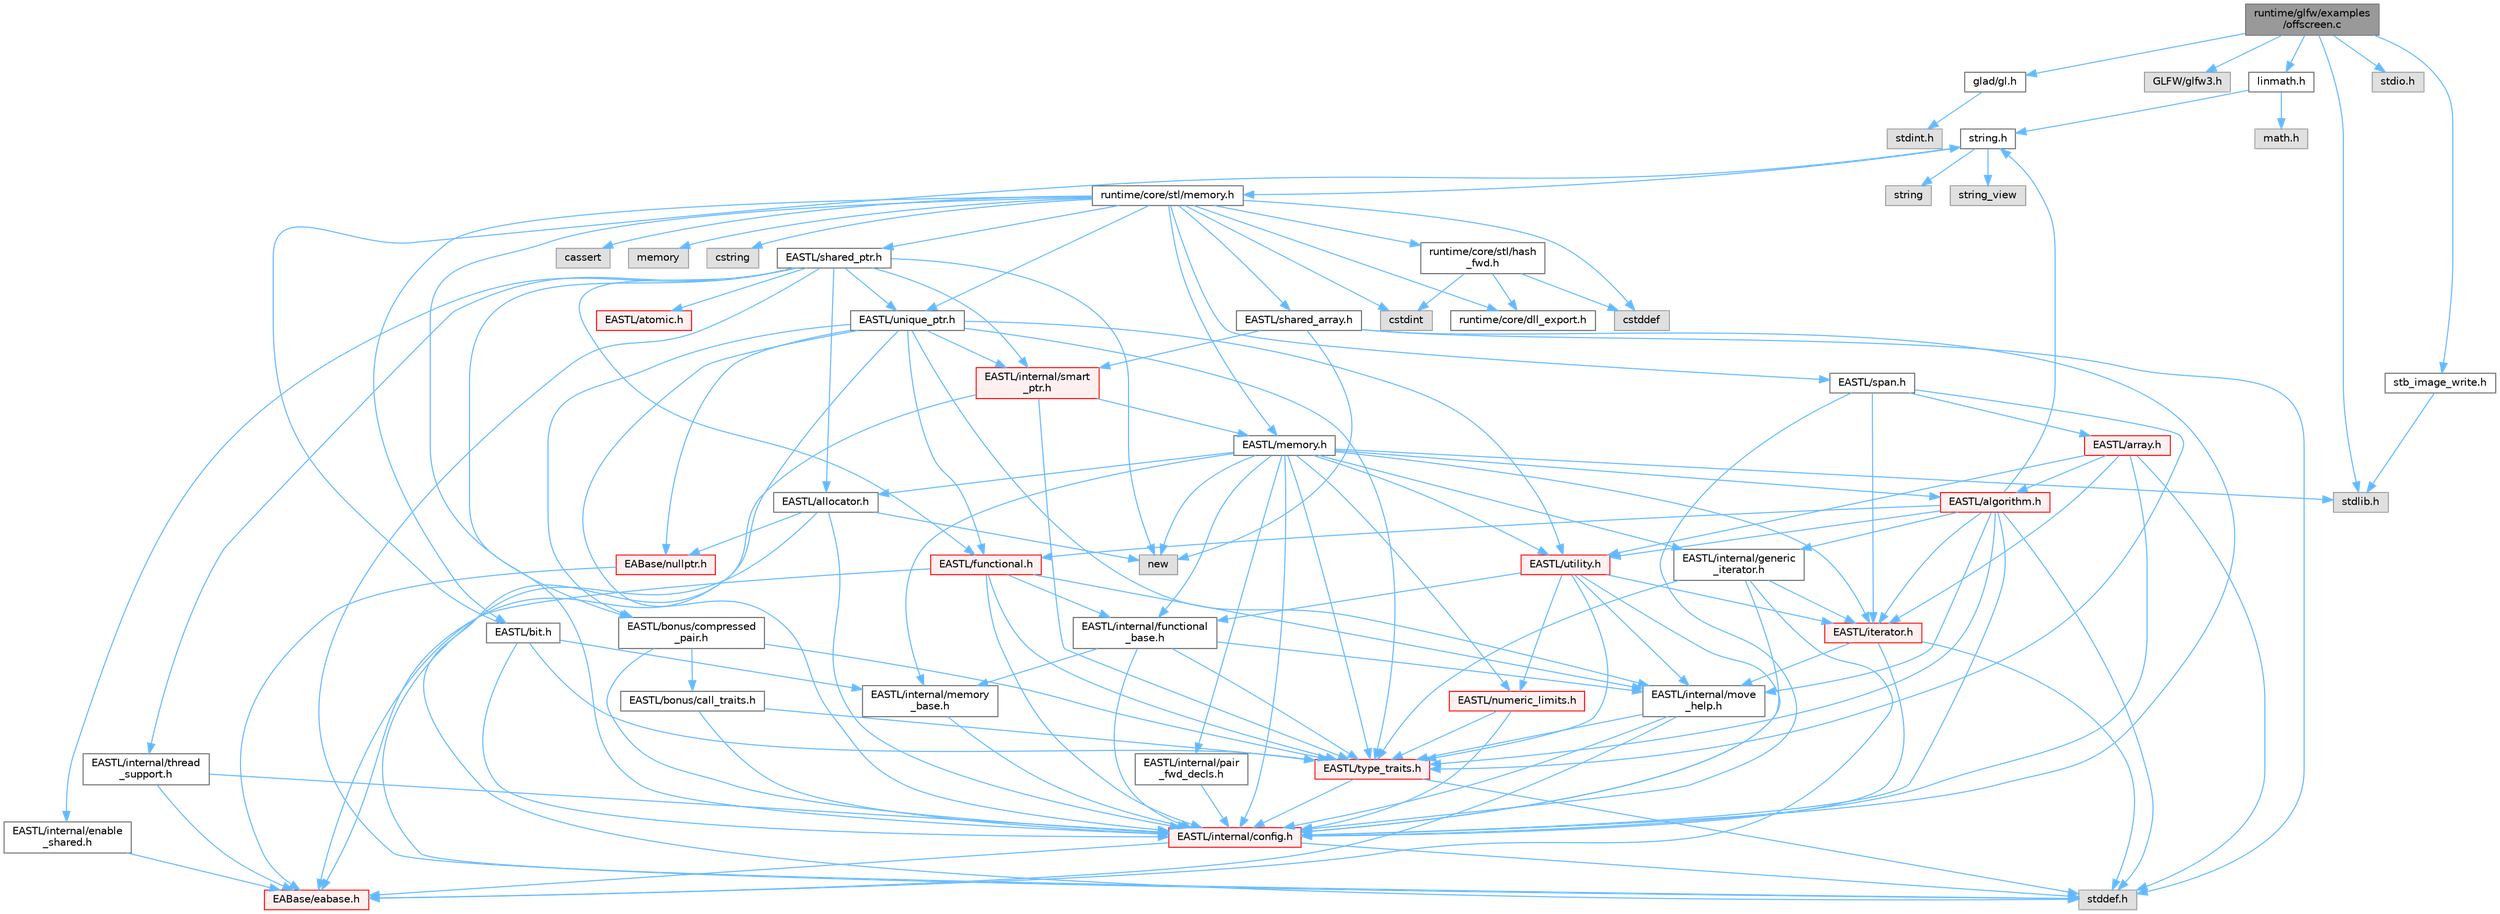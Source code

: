 digraph "runtime/glfw/examples/offscreen.c"
{
 // LATEX_PDF_SIZE
  bgcolor="transparent";
  edge [fontname=Helvetica,fontsize=10,labelfontname=Helvetica,labelfontsize=10];
  node [fontname=Helvetica,fontsize=10,shape=box,height=0.2,width=0.4];
  Node1 [id="Node000001",label="runtime/glfw/examples\l/offscreen.c",height=0.2,width=0.4,color="gray40", fillcolor="grey60", style="filled", fontcolor="black",tooltip=" "];
  Node1 -> Node2 [id="edge1_Node000001_Node000002",color="steelblue1",style="solid",tooltip=" "];
  Node2 [id="Node000002",label="glad/gl.h",height=0.2,width=0.4,color="grey40", fillcolor="white", style="filled",URL="$gl_8h.html",tooltip=" "];
  Node2 -> Node3 [id="edge2_Node000002_Node000003",color="steelblue1",style="solid",tooltip=" "];
  Node3 [id="Node000003",label="stdint.h",height=0.2,width=0.4,color="grey60", fillcolor="#E0E0E0", style="filled",tooltip=" "];
  Node1 -> Node4 [id="edge3_Node000001_Node000004",color="steelblue1",style="solid",tooltip=" "];
  Node4 [id="Node000004",label="GLFW/glfw3.h",height=0.2,width=0.4,color="grey60", fillcolor="#E0E0E0", style="filled",tooltip=" "];
  Node1 -> Node5 [id="edge4_Node000001_Node000005",color="steelblue1",style="solid",tooltip=" "];
  Node5 [id="Node000005",label="linmath.h",height=0.2,width=0.4,color="grey40", fillcolor="white", style="filled",URL="$linmath_8h.html",tooltip=" "];
  Node5 -> Node6 [id="edge5_Node000005_Node000006",color="steelblue1",style="solid",tooltip=" "];
  Node6 [id="Node000006",label="string.h",height=0.2,width=0.4,color="grey40", fillcolor="white", style="filled",URL="$string_8h.html",tooltip=" "];
  Node6 -> Node7 [id="edge6_Node000006_Node000007",color="steelblue1",style="solid",tooltip=" "];
  Node7 [id="Node000007",label="string",height=0.2,width=0.4,color="grey60", fillcolor="#E0E0E0", style="filled",tooltip=" "];
  Node6 -> Node8 [id="edge7_Node000006_Node000008",color="steelblue1",style="solid",tooltip=" "];
  Node8 [id="Node000008",label="string_view",height=0.2,width=0.4,color="grey60", fillcolor="#E0E0E0", style="filled",tooltip=" "];
  Node6 -> Node9 [id="edge8_Node000006_Node000009",color="steelblue1",style="solid",tooltip=" "];
  Node9 [id="Node000009",label="runtime/core/stl/memory.h",height=0.2,width=0.4,color="grey40", fillcolor="white", style="filled",URL="$core_2stl_2memory_8h.html",tooltip=" "];
  Node9 -> Node10 [id="edge9_Node000009_Node000010",color="steelblue1",style="solid",tooltip=" "];
  Node10 [id="Node000010",label="cstddef",height=0.2,width=0.4,color="grey60", fillcolor="#E0E0E0", style="filled",tooltip=" "];
  Node9 -> Node11 [id="edge10_Node000009_Node000011",color="steelblue1",style="solid",tooltip=" "];
  Node11 [id="Node000011",label="cstdint",height=0.2,width=0.4,color="grey60", fillcolor="#E0E0E0", style="filled",tooltip=" "];
  Node9 -> Node12 [id="edge11_Node000009_Node000012",color="steelblue1",style="solid",tooltip=" "];
  Node12 [id="Node000012",label="cassert",height=0.2,width=0.4,color="grey60", fillcolor="#E0E0E0", style="filled",tooltip=" "];
  Node9 -> Node13 [id="edge12_Node000009_Node000013",color="steelblue1",style="solid",tooltip=" "];
  Node13 [id="Node000013",label="memory",height=0.2,width=0.4,color="grey60", fillcolor="#E0E0E0", style="filled",tooltip=" "];
  Node9 -> Node14 [id="edge13_Node000009_Node000014",color="steelblue1",style="solid",tooltip=" "];
  Node14 [id="Node000014",label="cstring",height=0.2,width=0.4,color="grey60", fillcolor="#E0E0E0", style="filled",tooltip=" "];
  Node9 -> Node15 [id="edge14_Node000009_Node000015",color="steelblue1",style="solid",tooltip=" "];
  Node15 [id="Node000015",label="EASTL/bit.h",height=0.2,width=0.4,color="grey40", fillcolor="white", style="filled",URL="$bit_8h.html",tooltip=" "];
  Node15 -> Node16 [id="edge15_Node000015_Node000016",color="steelblue1",style="solid",tooltip=" "];
  Node16 [id="Node000016",label="EASTL/internal/config.h",height=0.2,width=0.4,color="red", fillcolor="#FFF0F0", style="filled",URL="$config_8h.html",tooltip=" "];
  Node16 -> Node17 [id="edge16_Node000016_Node000017",color="steelblue1",style="solid",tooltip=" "];
  Node17 [id="Node000017",label="EABase/eabase.h",height=0.2,width=0.4,color="red", fillcolor="#FFF0F0", style="filled",URL="$eabase_8h.html",tooltip=" "];
  Node16 -> Node24 [id="edge17_Node000016_Node000024",color="steelblue1",style="solid",tooltip=" "];
  Node24 [id="Node000024",label="stddef.h",height=0.2,width=0.4,color="grey60", fillcolor="#E0E0E0", style="filled",tooltip=" "];
  Node15 -> Node25 [id="edge18_Node000015_Node000025",color="steelblue1",style="solid",tooltip=" "];
  Node25 [id="Node000025",label="EASTL/internal/memory\l_base.h",height=0.2,width=0.4,color="grey40", fillcolor="white", style="filled",URL="$memory__base_8h.html",tooltip=" "];
  Node25 -> Node16 [id="edge19_Node000025_Node000016",color="steelblue1",style="solid",tooltip=" "];
  Node15 -> Node26 [id="edge20_Node000015_Node000026",color="steelblue1",style="solid",tooltip=" "];
  Node26 [id="Node000026",label="EASTL/type_traits.h",height=0.2,width=0.4,color="red", fillcolor="#FFF0F0", style="filled",URL="$_e_a_s_t_l_2include_2_e_a_s_t_l_2type__traits_8h.html",tooltip=" "];
  Node26 -> Node16 [id="edge21_Node000026_Node000016",color="steelblue1",style="solid",tooltip=" "];
  Node26 -> Node24 [id="edge22_Node000026_Node000024",color="steelblue1",style="solid",tooltip=" "];
  Node15 -> Node6 [id="edge23_Node000015_Node000006",color="steelblue1",style="solid",tooltip=" "];
  Node9 -> Node36 [id="edge24_Node000009_Node000036",color="steelblue1",style="solid",tooltip=" "];
  Node36 [id="Node000036",label="EASTL/memory.h",height=0.2,width=0.4,color="grey40", fillcolor="white", style="filled",URL="$_e_a_s_t_l_2include_2_e_a_s_t_l_2memory_8h.html",tooltip=" "];
  Node36 -> Node16 [id="edge25_Node000036_Node000016",color="steelblue1",style="solid",tooltip=" "];
  Node36 -> Node25 [id="edge26_Node000036_Node000025",color="steelblue1",style="solid",tooltip=" "];
  Node36 -> Node37 [id="edge27_Node000036_Node000037",color="steelblue1",style="solid",tooltip=" "];
  Node37 [id="Node000037",label="EASTL/internal/generic\l_iterator.h",height=0.2,width=0.4,color="grey40", fillcolor="white", style="filled",URL="$generic__iterator_8h.html",tooltip=" "];
  Node37 -> Node17 [id="edge28_Node000037_Node000017",color="steelblue1",style="solid",tooltip=" "];
  Node37 -> Node16 [id="edge29_Node000037_Node000016",color="steelblue1",style="solid",tooltip=" "];
  Node37 -> Node38 [id="edge30_Node000037_Node000038",color="steelblue1",style="solid",tooltip=" "];
  Node38 [id="Node000038",label="EASTL/iterator.h",height=0.2,width=0.4,color="red", fillcolor="#FFF0F0", style="filled",URL="$_e_a_s_t_l_2include_2_e_a_s_t_l_2iterator_8h.html",tooltip=" "];
  Node38 -> Node16 [id="edge31_Node000038_Node000016",color="steelblue1",style="solid",tooltip=" "];
  Node38 -> Node39 [id="edge32_Node000038_Node000039",color="steelblue1",style="solid",tooltip=" "];
  Node39 [id="Node000039",label="EASTL/internal/move\l_help.h",height=0.2,width=0.4,color="grey40", fillcolor="white", style="filled",URL="$move__help_8h.html",tooltip=" "];
  Node39 -> Node17 [id="edge33_Node000039_Node000017",color="steelblue1",style="solid",tooltip=" "];
  Node39 -> Node16 [id="edge34_Node000039_Node000016",color="steelblue1",style="solid",tooltip=" "];
  Node39 -> Node26 [id="edge35_Node000039_Node000026",color="steelblue1",style="solid",tooltip=" "];
  Node38 -> Node24 [id="edge36_Node000038_Node000024",color="steelblue1",style="solid",tooltip=" "];
  Node37 -> Node26 [id="edge37_Node000037_Node000026",color="steelblue1",style="solid",tooltip=" "];
  Node36 -> Node41 [id="edge38_Node000036_Node000041",color="steelblue1",style="solid",tooltip=" "];
  Node41 [id="Node000041",label="EASTL/internal/pair\l_fwd_decls.h",height=0.2,width=0.4,color="grey40", fillcolor="white", style="filled",URL="$pair__fwd__decls_8h.html",tooltip=" "];
  Node41 -> Node16 [id="edge39_Node000041_Node000016",color="steelblue1",style="solid",tooltip=" "];
  Node36 -> Node42 [id="edge40_Node000036_Node000042",color="steelblue1",style="solid",tooltip=" "];
  Node42 [id="Node000042",label="EASTL/internal/functional\l_base.h",height=0.2,width=0.4,color="grey40", fillcolor="white", style="filled",URL="$functional__base_8h.html",tooltip=" "];
  Node42 -> Node16 [id="edge41_Node000042_Node000016",color="steelblue1",style="solid",tooltip=" "];
  Node42 -> Node25 [id="edge42_Node000042_Node000025",color="steelblue1",style="solid",tooltip=" "];
  Node42 -> Node39 [id="edge43_Node000042_Node000039",color="steelblue1",style="solid",tooltip=" "];
  Node42 -> Node26 [id="edge44_Node000042_Node000026",color="steelblue1",style="solid",tooltip=" "];
  Node36 -> Node43 [id="edge45_Node000036_Node000043",color="steelblue1",style="solid",tooltip=" "];
  Node43 [id="Node000043",label="EASTL/algorithm.h",height=0.2,width=0.4,color="red", fillcolor="#FFF0F0", style="filled",URL="$_e_a_s_t_l_2include_2_e_a_s_t_l_2algorithm_8h.html",tooltip=" "];
  Node43 -> Node16 [id="edge46_Node000043_Node000016",color="steelblue1",style="solid",tooltip=" "];
  Node43 -> Node26 [id="edge47_Node000043_Node000026",color="steelblue1",style="solid",tooltip=" "];
  Node43 -> Node39 [id="edge48_Node000043_Node000039",color="steelblue1",style="solid",tooltip=" "];
  Node43 -> Node38 [id="edge49_Node000043_Node000038",color="steelblue1",style="solid",tooltip=" "];
  Node43 -> Node46 [id="edge50_Node000043_Node000046",color="steelblue1",style="solid",tooltip=" "];
  Node46 [id="Node000046",label="EASTL/functional.h",height=0.2,width=0.4,color="red", fillcolor="#FFF0F0", style="filled",URL="$_e_a_s_t_l_2include_2_e_a_s_t_l_2functional_8h.html",tooltip=" "];
  Node46 -> Node17 [id="edge51_Node000046_Node000017",color="steelblue1",style="solid",tooltip=" "];
  Node46 -> Node16 [id="edge52_Node000046_Node000016",color="steelblue1",style="solid",tooltip=" "];
  Node46 -> Node39 [id="edge53_Node000046_Node000039",color="steelblue1",style="solid",tooltip=" "];
  Node46 -> Node26 [id="edge54_Node000046_Node000026",color="steelblue1",style="solid",tooltip=" "];
  Node46 -> Node42 [id="edge55_Node000046_Node000042",color="steelblue1",style="solid",tooltip=" "];
  Node43 -> Node53 [id="edge56_Node000043_Node000053",color="steelblue1",style="solid",tooltip=" "];
  Node53 [id="Node000053",label="EASTL/utility.h",height=0.2,width=0.4,color="red", fillcolor="#FFF0F0", style="filled",URL="$_e_a_s_t_l_2include_2_e_a_s_t_l_2utility_8h.html",tooltip=" "];
  Node53 -> Node16 [id="edge57_Node000053_Node000016",color="steelblue1",style="solid",tooltip=" "];
  Node53 -> Node26 [id="edge58_Node000053_Node000026",color="steelblue1",style="solid",tooltip=" "];
  Node53 -> Node38 [id="edge59_Node000053_Node000038",color="steelblue1",style="solid",tooltip=" "];
  Node53 -> Node54 [id="edge60_Node000053_Node000054",color="steelblue1",style="solid",tooltip=" "];
  Node54 [id="Node000054",label="EASTL/numeric_limits.h",height=0.2,width=0.4,color="red", fillcolor="#FFF0F0", style="filled",URL="$numeric__limits_8h.html",tooltip=" "];
  Node54 -> Node16 [id="edge61_Node000054_Node000016",color="steelblue1",style="solid",tooltip=" "];
  Node54 -> Node26 [id="edge62_Node000054_Node000026",color="steelblue1",style="solid",tooltip=" "];
  Node53 -> Node42 [id="edge63_Node000053_Node000042",color="steelblue1",style="solid",tooltip=" "];
  Node53 -> Node39 [id="edge64_Node000053_Node000039",color="steelblue1",style="solid",tooltip=" "];
  Node43 -> Node37 [id="edge65_Node000043_Node000037",color="steelblue1",style="solid",tooltip=" "];
  Node43 -> Node24 [id="edge66_Node000043_Node000024",color="steelblue1",style="solid",tooltip=" "];
  Node43 -> Node6 [id="edge67_Node000043_Node000006",color="steelblue1",style="solid",tooltip=" "];
  Node36 -> Node26 [id="edge68_Node000036_Node000026",color="steelblue1",style="solid",tooltip=" "];
  Node36 -> Node50 [id="edge69_Node000036_Node000050",color="steelblue1",style="solid",tooltip=" "];
  Node50 [id="Node000050",label="EASTL/allocator.h",height=0.2,width=0.4,color="grey40", fillcolor="white", style="filled",URL="$allocator_8h.html",tooltip=" "];
  Node50 -> Node16 [id="edge70_Node000050_Node000016",color="steelblue1",style="solid",tooltip=" "];
  Node50 -> Node28 [id="edge71_Node000050_Node000028",color="steelblue1",style="solid",tooltip=" "];
  Node28 [id="Node000028",label="EABase/nullptr.h",height=0.2,width=0.4,color="red", fillcolor="#FFF0F0", style="filled",URL="$nullptr_8h.html",tooltip=" "];
  Node28 -> Node17 [id="edge72_Node000028_Node000017",color="steelblue1",style="solid",tooltip=" "];
  Node50 -> Node24 [id="edge73_Node000050_Node000024",color="steelblue1",style="solid",tooltip=" "];
  Node50 -> Node51 [id="edge74_Node000050_Node000051",color="steelblue1",style="solid",tooltip=" "];
  Node51 [id="Node000051",label="new",height=0.2,width=0.4,color="grey60", fillcolor="#E0E0E0", style="filled",tooltip=" "];
  Node36 -> Node38 [id="edge75_Node000036_Node000038",color="steelblue1",style="solid",tooltip=" "];
  Node36 -> Node53 [id="edge76_Node000036_Node000053",color="steelblue1",style="solid",tooltip=" "];
  Node36 -> Node54 [id="edge77_Node000036_Node000054",color="steelblue1",style="solid",tooltip=" "];
  Node36 -> Node63 [id="edge78_Node000036_Node000063",color="steelblue1",style="solid",tooltip=" "];
  Node63 [id="Node000063",label="stdlib.h",height=0.2,width=0.4,color="grey60", fillcolor="#E0E0E0", style="filled",tooltip=" "];
  Node36 -> Node51 [id="edge79_Node000036_Node000051",color="steelblue1",style="solid",tooltip=" "];
  Node9 -> Node64 [id="edge80_Node000009_Node000064",color="steelblue1",style="solid",tooltip=" "];
  Node64 [id="Node000064",label="EASTL/shared_array.h",height=0.2,width=0.4,color="grey40", fillcolor="white", style="filled",URL="$shared__array_8h.html",tooltip=" "];
  Node64 -> Node16 [id="edge81_Node000064_Node000016",color="steelblue1",style="solid",tooltip=" "];
  Node64 -> Node65 [id="edge82_Node000064_Node000065",color="steelblue1",style="solid",tooltip=" "];
  Node65 [id="Node000065",label="EASTL/internal/smart\l_ptr.h",height=0.2,width=0.4,color="red", fillcolor="#FFF0F0", style="filled",URL="$smart__ptr_8h.html",tooltip=" "];
  Node65 -> Node17 [id="edge83_Node000065_Node000017",color="steelblue1",style="solid",tooltip=" "];
  Node65 -> Node36 [id="edge84_Node000065_Node000036",color="steelblue1",style="solid",tooltip=" "];
  Node65 -> Node26 [id="edge85_Node000065_Node000026",color="steelblue1",style="solid",tooltip=" "];
  Node64 -> Node51 [id="edge86_Node000064_Node000051",color="steelblue1",style="solid",tooltip=" "];
  Node64 -> Node24 [id="edge87_Node000064_Node000024",color="steelblue1",style="solid",tooltip=" "];
  Node9 -> Node67 [id="edge88_Node000009_Node000067",color="steelblue1",style="solid",tooltip=" "];
  Node67 [id="Node000067",label="EASTL/unique_ptr.h",height=0.2,width=0.4,color="grey40", fillcolor="white", style="filled",URL="$unique__ptr_8h.html",tooltip=" "];
  Node67 -> Node28 [id="edge89_Node000067_Node000028",color="steelblue1",style="solid",tooltip=" "];
  Node67 -> Node68 [id="edge90_Node000067_Node000068",color="steelblue1",style="solid",tooltip=" "];
  Node68 [id="Node000068",label="EASTL/bonus/compressed\l_pair.h",height=0.2,width=0.4,color="grey40", fillcolor="white", style="filled",URL="$compressed__pair_8h.html",tooltip=" "];
  Node68 -> Node16 [id="edge91_Node000068_Node000016",color="steelblue1",style="solid",tooltip=" "];
  Node68 -> Node26 [id="edge92_Node000068_Node000026",color="steelblue1",style="solid",tooltip=" "];
  Node68 -> Node69 [id="edge93_Node000068_Node000069",color="steelblue1",style="solid",tooltip=" "];
  Node69 [id="Node000069",label="EASTL/bonus/call_traits.h",height=0.2,width=0.4,color="grey40", fillcolor="white", style="filled",URL="$call__traits_8h.html",tooltip=" "];
  Node69 -> Node16 [id="edge94_Node000069_Node000016",color="steelblue1",style="solid",tooltip=" "];
  Node69 -> Node26 [id="edge95_Node000069_Node000026",color="steelblue1",style="solid",tooltip=" "];
  Node67 -> Node46 [id="edge96_Node000067_Node000046",color="steelblue1",style="solid",tooltip=" "];
  Node67 -> Node16 [id="edge97_Node000067_Node000016",color="steelblue1",style="solid",tooltip=" "];
  Node67 -> Node39 [id="edge98_Node000067_Node000039",color="steelblue1",style="solid",tooltip=" "];
  Node67 -> Node65 [id="edge99_Node000067_Node000065",color="steelblue1",style="solid",tooltip=" "];
  Node67 -> Node26 [id="edge100_Node000067_Node000026",color="steelblue1",style="solid",tooltip=" "];
  Node67 -> Node53 [id="edge101_Node000067_Node000053",color="steelblue1",style="solid",tooltip=" "];
  Node67 -> Node24 [id="edge102_Node000067_Node000024",color="steelblue1",style="solid",tooltip=" "];
  Node9 -> Node70 [id="edge103_Node000009_Node000070",color="steelblue1",style="solid",tooltip=" "];
  Node70 [id="Node000070",label="EASTL/shared_ptr.h",height=0.2,width=0.4,color="grey40", fillcolor="white", style="filled",URL="$shared__ptr_8h.html",tooltip=" "];
  Node70 -> Node16 [id="edge104_Node000070_Node000016",color="steelblue1",style="solid",tooltip=" "];
  Node70 -> Node65 [id="edge105_Node000070_Node000065",color="steelblue1",style="solid",tooltip=" "];
  Node70 -> Node71 [id="edge106_Node000070_Node000071",color="steelblue1",style="solid",tooltip=" "];
  Node71 [id="Node000071",label="EASTL/internal/thread\l_support.h",height=0.2,width=0.4,color="grey40", fillcolor="white", style="filled",URL="$thread__support_8h.html",tooltip=" "];
  Node71 -> Node17 [id="edge107_Node000071_Node000017",color="steelblue1",style="solid",tooltip=" "];
  Node71 -> Node16 [id="edge108_Node000071_Node000016",color="steelblue1",style="solid",tooltip=" "];
  Node70 -> Node67 [id="edge109_Node000070_Node000067",color="steelblue1",style="solid",tooltip=" "];
  Node70 -> Node46 [id="edge110_Node000070_Node000046",color="steelblue1",style="solid",tooltip=" "];
  Node70 -> Node50 [id="edge111_Node000070_Node000050",color="steelblue1",style="solid",tooltip=" "];
  Node70 -> Node72 [id="edge112_Node000070_Node000072",color="steelblue1",style="solid",tooltip=" "];
  Node72 [id="Node000072",label="EASTL/atomic.h",height=0.2,width=0.4,color="red", fillcolor="#FFF0F0", style="filled",URL="$_e_a_s_t_l_2include_2_e_a_s_t_l_2atomic_8h.html",tooltip=" "];
  Node70 -> Node51 [id="edge113_Node000070_Node000051",color="steelblue1",style="solid",tooltip=" "];
  Node70 -> Node24 [id="edge114_Node000070_Node000024",color="steelblue1",style="solid",tooltip=" "];
  Node70 -> Node149 [id="edge115_Node000070_Node000149",color="steelblue1",style="solid",tooltip=" "];
  Node149 [id="Node000149",label="EASTL/internal/enable\l_shared.h",height=0.2,width=0.4,color="grey40", fillcolor="white", style="filled",URL="$enable__shared_8h.html",tooltip=" "];
  Node149 -> Node17 [id="edge116_Node000149_Node000017",color="steelblue1",style="solid",tooltip=" "];
  Node9 -> Node150 [id="edge117_Node000009_Node000150",color="steelblue1",style="solid",tooltip=" "];
  Node150 [id="Node000150",label="EASTL/span.h",height=0.2,width=0.4,color="grey40", fillcolor="white", style="filled",URL="$span_8h.html",tooltip=" "];
  Node150 -> Node16 [id="edge118_Node000150_Node000016",color="steelblue1",style="solid",tooltip=" "];
  Node150 -> Node26 [id="edge119_Node000150_Node000026",color="steelblue1",style="solid",tooltip=" "];
  Node150 -> Node38 [id="edge120_Node000150_Node000038",color="steelblue1",style="solid",tooltip=" "];
  Node150 -> Node151 [id="edge121_Node000150_Node000151",color="steelblue1",style="solid",tooltip=" "];
  Node151 [id="Node000151",label="EASTL/array.h",height=0.2,width=0.4,color="red", fillcolor="#FFF0F0", style="filled",URL="$array_8h.html",tooltip=" "];
  Node151 -> Node16 [id="edge122_Node000151_Node000016",color="steelblue1",style="solid",tooltip=" "];
  Node151 -> Node38 [id="edge123_Node000151_Node000038",color="steelblue1",style="solid",tooltip=" "];
  Node151 -> Node43 [id="edge124_Node000151_Node000043",color="steelblue1",style="solid",tooltip=" "];
  Node151 -> Node53 [id="edge125_Node000151_Node000053",color="steelblue1",style="solid",tooltip=" "];
  Node151 -> Node24 [id="edge126_Node000151_Node000024",color="steelblue1",style="solid",tooltip=" "];
  Node9 -> Node68 [id="edge127_Node000009_Node000068",color="steelblue1",style="solid",tooltip=" "];
  Node9 -> Node153 [id="edge128_Node000009_Node000153",color="steelblue1",style="solid",tooltip=" "];
  Node153 [id="Node000153",label="runtime/core/dll_export.h",height=0.2,width=0.4,color="grey40", fillcolor="white", style="filled",URL="$dll__export_8h.html",tooltip=" "];
  Node9 -> Node154 [id="edge129_Node000009_Node000154",color="steelblue1",style="solid",tooltip=" "];
  Node154 [id="Node000154",label="runtime/core/stl/hash\l_fwd.h",height=0.2,width=0.4,color="grey40", fillcolor="white", style="filled",URL="$hash__fwd_8h.html",tooltip=" "];
  Node154 -> Node10 [id="edge130_Node000154_Node000010",color="steelblue1",style="solid",tooltip=" "];
  Node154 -> Node11 [id="edge131_Node000154_Node000011",color="steelblue1",style="solid",tooltip=" "];
  Node154 -> Node153 [id="edge132_Node000154_Node000153",color="steelblue1",style="solid",tooltip=" "];
  Node5 -> Node155 [id="edge133_Node000005_Node000155",color="steelblue1",style="solid",tooltip=" "];
  Node155 [id="Node000155",label="math.h",height=0.2,width=0.4,color="grey60", fillcolor="#E0E0E0", style="filled",tooltip=" "];
  Node1 -> Node63 [id="edge134_Node000001_Node000063",color="steelblue1",style="solid",tooltip=" "];
  Node1 -> Node156 [id="edge135_Node000001_Node000156",color="steelblue1",style="solid",tooltip=" "];
  Node156 [id="Node000156",label="stdio.h",height=0.2,width=0.4,color="grey60", fillcolor="#E0E0E0", style="filled",tooltip=" "];
  Node1 -> Node157 [id="edge136_Node000001_Node000157",color="steelblue1",style="solid",tooltip=" "];
  Node157 [id="Node000157",label="stb_image_write.h",height=0.2,width=0.4,color="grey40", fillcolor="white", style="filled",URL="$stb__image__write_8h.html",tooltip=" "];
  Node157 -> Node63 [id="edge137_Node000157_Node000063",color="steelblue1",style="solid",tooltip=" "];
}
